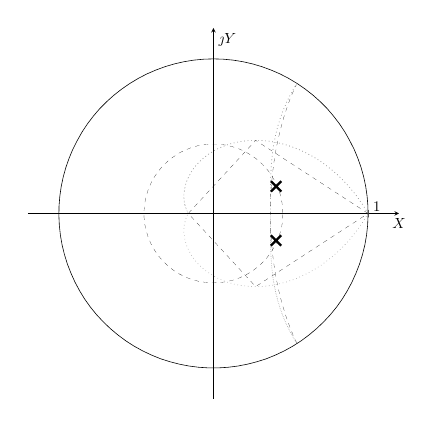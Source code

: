 % This file was created by matlab2tikz.
%
%The latest updates can be retrieved from
%  http://www.mathworks.com/matlabcentral/fileexchange/22022-matlab2tikz-matlab2tikz
%where you can also make suggestions and rate matlab2tikz.
%
\begin{tikzpicture}[scale=0.53]

\begin{axis}[%
  axis lines=center,
  width=3.5in,
  height=3.5in,
  scale only axis,
  unbounded coords=jump,
  xmin=-1.2,
  xmax=1.2,
  ymin=-1.2,
  ymax=1.2,
  xtick={1},
  ytick=\empty,
  xticklabel style={anchor=south west, draw=none},
  xlabel={$X$},
  ylabel={$\jmath Y$},
  x label style={anchor=north}
]
\addplot [color=black!40, dotted, forget plot]
  table[row sep=crcr]{%
1	0\\
0.995	0.009\\
0.99	0.017\\
0.985	0.026\\
0.98	0.034\\
0.974	0.042\\
0.969	0.05\\
0.964	0.059\\
0.958	0.067\\
0.953	0.074\\
0.948	0.082\\
0.942	0.09\\
0.937	0.098\\
0.931	0.105\\
0.926	0.113\\
0.92	0.12\\
0.914	0.128\\
0.909	0.135\\
0.903	0.142\\
0.897	0.149\\
0.891	0.156\\
0.885	0.163\\
0.88	0.17\\
0.874	0.176\\
0.868	0.183\\
0.862	0.19\\
0.856	0.196\\
0.85	0.202\\
0.844	0.209\\
0.838	0.215\\
0.832	0.221\\
0.826	0.227\\
0.82	0.233\\
0.814	0.239\\
0.807	0.245\\
0.801	0.251\\
0.795	0.256\\
0.789	0.262\\
0.783	0.267\\
0.776	0.273\\
0.77	0.278\\
0.764	0.283\\
0.758	0.288\\
0.751	0.293\\
0.745	0.298\\
0.739	0.303\\
0.732	0.308\\
0.726	0.313\\
0.72	0.318\\
0.713	0.322\\
0.707	0.327\\
0.701	0.331\\
0.694	0.336\\
0.688	0.34\\
0.681	0.344\\
0.675	0.348\\
0.669	0.352\\
0.662	0.356\\
0.656	0.36\\
0.649	0.364\\
0.643	0.368\\
0.637	0.372\\
0.63	0.375\\
0.624	0.379\\
0.617	0.382\\
0.611	0.386\\
0.605	0.389\\
0.598	0.392\\
0.592	0.395\\
0.585	0.398\\
0.579	0.402\\
0.573	0.404\\
0.566	0.407\\
0.56	0.41\\
0.554	0.413\\
0.547	0.416\\
0.541	0.418\\
0.535	0.421\\
0.528	0.423\\
0.522	0.426\\
0.516	0.428\\
0.509	0.43\\
0.503	0.433\\
0.497	0.435\\
0.491	0.437\\
0.484	0.439\\
0.478	0.441\\
0.472	0.443\\
0.466	0.445\\
0.46	0.446\\
0.454	0.448\\
0.447	0.45\\
0.441	0.451\\
0.435	0.453\\
0.429	0.454\\
0.423	0.456\\
0.417	0.457\\
0.411	0.458\\
0.405	0.46\\
0.399	0.461\\
0.393	0.462\\
0.387	0.463\\
0.381	0.464\\
0.375	0.465\\
0.369	0.466\\
0.363	0.467\\
0.358	0.468\\
0.352	0.468\\
0.346	0.469\\
0.34	0.47\\
0.334	0.47\\
0.329	0.471\\
0.323	0.471\\
0.317	0.472\\
0.312	0.472\\
0.306	0.472\\
0.3	0.473\\
0.295	0.473\\
0.289	0.473\\
0.284	0.473\\
0.278	0.473\\
0.273	0.473\\
0.267	0.473\\
0.262	0.473\\
0.256	0.473\\
0.251	0.473\\
0.246	0.473\\
0.24	0.472\\
0.235	0.472\\
0.23	0.472\\
0.225	0.471\\
0.22	0.471\\
0.214	0.47\\
0.209	0.47\\
0.204	0.469\\
0.199	0.469\\
0.194	0.468\\
0.189	0.467\\
0.184	0.467\\
0.179	0.466\\
0.174	0.465\\
0.169	0.464\\
0.164	0.463\\
0.16	0.462\\
0.155	0.461\\
0.15	0.46\\
0.145	0.459\\
0.141	0.458\\
0.136	0.457\\
0.131	0.456\\
0.127	0.455\\
0.122	0.454\\
0.118	0.453\\
0.113	0.451\\
0.109	0.45\\
0.104	0.449\\
0.1	0.447\\
0.096	0.446\\
0.091	0.445\\
0.087	0.443\\
0.083	0.442\\
0.078	0.44\\
0.074	0.439\\
0.07	0.437\\
0.066	0.435\\
0.062	0.434\\
0.058	0.432\\
0.054	0.431\\
0.05	0.429\\
0.046	0.427\\
0.042	0.425\\
0.038	0.424\\
0.034	0.422\\
0.031	0.42\\
0.027	0.418\\
0.023	0.416\\
0.019	0.414\\
0.016	0.412\\
0.012	0.41\\
0.008	0.409\\
0.005	0.407\\
0.001	0.405\\
-0.002	0.403\\
-0.006	0.4\\
-0.009	0.398\\
-0.012	0.396\\
-0.016	0.394\\
-0.019	0.392\\
-0.022	0.39\\
-0.026	0.388\\
-0.029	0.386\\
-0.032	0.383\\
-0.035	0.381\\
-0.038	0.379\\
-0.041	0.377\\
-0.044	0.375\\
-0.047	0.372\\
-0.05	0.37\\
-0.053	0.368\\
-0.056	0.365\\
-0.059	0.363\\
-0.062	0.361\\
-0.065	0.358\\
-0.067	0.356\\
-0.07	0.354\\
-0.073	0.351\\
-0.076	0.349\\
-0.078	0.347\\
-0.081	0.344\\
-0.083	0.342\\
-0.086	0.339\\
-0.088	0.337\\
-0.091	0.334\\
-0.093	0.332\\
-0.096	0.329\\
-0.098	0.327\\
-0.1	0.324\\
-0.103	0.322\\
-0.105	0.319\\
-0.107	0.317\\
-0.109	0.314\\
-0.111	0.312\\
-0.114	0.309\\
-0.116	0.307\\
-0.118	0.304\\
-0.12	0.302\\
-0.122	0.299\\
-0.124	0.297\\
-0.126	0.294\\
-0.128	0.292\\
-0.129	0.289\\
-0.131	0.286\\
-0.133	0.284\\
-0.135	0.281\\
-0.137	0.279\\
-0.138	0.276\\
-0.14	0.274\\
-0.142	0.271\\
-0.143	0.268\\
-0.145	0.266\\
-0.146	0.263\\
-0.148	0.261\\
-0.149	0.258\\
-0.151	0.255\\
-0.152	0.253\\
-0.154	0.25\\
-0.155	0.248\\
-0.157	0.245\\
-0.158	0.243\\
-0.159	0.24\\
-0.16	0.237\\
-0.162	0.235\\
-0.163	0.232\\
-0.164	0.23\\
-0.165	0.227\\
-0.166	0.225\\
-0.167	0.222\\
-0.168	0.219\\
-0.17	0.217\\
-0.171	0.214\\
-0.172	0.212\\
-0.173	0.209\\
-0.173	0.207\\
-0.174	0.204\\
-0.175	0.202\\
-0.176	0.199\\
-0.177	0.197\\
-0.178	0.194\\
-0.179	0.192\\
-0.179	0.189\\
-0.18	0.187\\
-0.181	0.184\\
-0.181	0.182\\
-0.182	0.179\\
-0.183	0.177\\
-0.183	0.174\\
-0.184	0.172\\
-0.184	0.169\\
-0.185	0.167\\
-0.185	0.164\\
-0.186	0.162\\
-0.186	0.16\\
-0.187	0.157\\
-0.187	0.155\\
-0.188	0.152\\
-0.188	0.15\\
-0.188	0.148\\
-0.189	0.145\\
-0.189	0.143\\
-0.189	0.141\\
-0.19	0.138\\
-0.19	0.136\\
-0.19	0.134\\
-0.19	0.131\\
-0.19	0.129\\
-0.191	0.127\\
-0.191	0.124\\
-0.191	0.122\\
-0.191	0.12\\
-0.191	0.118\\
-0.191	0.115\\
-0.191	0.113\\
-0.191	0.111\\
-0.191	0.109\\
-0.191	0.107\\
-0.191	0.104\\
-0.191	0.102\\
-0.191	0.1\\
-0.191	0.098\\
-0.191	0.096\\
-0.19	0.094\\
-0.19	0.092\\
-0.19	0.089\\
-0.19	0.087\\
-0.19	0.085\\
-0.19	0.083\\
-0.189	0.081\\
-0.189	0.079\\
-0.189	0.077\\
-0.189	0.075\\
-0.188	0.073\\
-0.188	0.071\\
-0.188	0.069\\
-0.187	0.067\\
-0.187	0.065\\
-0.186	0.063\\
-0.186	0.061\\
-0.186	0.059\\
-0.185	0.058\\
-0.185	0.056\\
-0.184	0.054\\
-0.184	0.052\\
-0.183	0.05\\
-0.183	0.048\\
-0.182	0.046\\
-0.182	0.045\\
-0.181	0.043\\
-0.181	0.041\\
-0.18	0.039\\
-0.18	0.038\\
-0.179	0.036\\
-0.179	0.034\\
-0.178	0.032\\
-0.177	0.031\\
-0.177	0.029\\
-0.176	0.027\\
-0.175	0.026\\
-0.175	0.024\\
-0.174	0.022\\
-0.173	0.021\\
-0.173	0.019\\
-0.172	0.018\\
-0.171	0.016\\
-0.171	0.014\\
-0.17	0.013\\
-0.169	0.011\\
-0.168	0.01\\
-0.168	0.008\\
-0.167	0.007\\
-0.166	0.005\\
-0.165	0.004\\
-0.164	0.003\\
-0.164	0.001\\
};

\addplot [color=black!40, dotted, forget plot, each nth point=10]
  table[row sep=crcr]{%
0.54	0.841\\
0.54	0.841\\
0.539	0.84\\
0.539	0.839\\
0.538	0.838\\
0.538	0.837\\
0.537	0.836\\
0.537	0.836\\
0.536	0.835\\
0.535	0.834\\
0.535	0.833\\
0.534	0.832\\
0.534	0.831\\
0.533	0.831\\
0.533	0.83\\
0.532	0.829\\
0.532	0.828\\
0.531	0.827\\
0.531	0.826\\
0.53	0.826\\
0.53	0.825\\
0.529	0.824\\
0.529	0.823\\
0.528	0.822\\
0.528	0.821\\
0.527	0.821\\
0.527	0.82\\
0.526	0.819\\
0.526	0.818\\
0.525	0.817\\
0.525	0.816\\
0.524	0.816\\
0.524	0.815\\
0.523	0.814\\
0.523	0.813\\
0.522	0.812\\
0.522	0.811\\
0.521	0.811\\
0.521	0.81\\
0.52	0.809\\
0.52	0.808\\
0.519	0.807\\
0.519	0.806\\
0.518	0.806\\
0.518	0.805\\
0.517	0.804\\
0.517	0.803\\
0.516	0.802\\
0.516	0.801\\
0.515	0.801\\
0.515	0.8\\
0.514	0.799\\
0.514	0.798\\
0.514	0.797\\
0.513	0.796\\
0.513	0.796\\
0.512	0.795\\
0.512	0.794\\
0.511	0.793\\
0.511	0.792\\
0.51	0.792\\
0.51	0.791\\
0.509	0.79\\
0.509	0.789\\
0.508	0.788\\
0.508	0.787\\
0.508	0.787\\
0.507	0.786\\
0.507	0.785\\
0.506	0.784\\
0.506	0.783\\
0.505	0.783\\
0.505	0.782\\
0.504	0.781\\
0.504	0.78\\
0.503	0.779\\
0.503	0.778\\
0.503	0.778\\
0.502	0.777\\
0.502	0.776\\
0.501	0.775\\
0.501	0.774\\
0.5	0.774\\
0.5	0.773\\
0.5	0.772\\
0.499	0.771\\
0.499	0.77\\
0.498	0.769\\
0.498	0.769\\
0.497	0.768\\
0.497	0.767\\
0.496	0.766\\
0.496	0.765\\
0.496	0.765\\
0.495	0.764\\
0.495	0.763\\
0.494	0.762\\
0.494	0.761\\
0.494	0.761\\
0.493	0.76\\
0.493	0.759\\
0.492	0.758\\
0.492	0.757\\
0.491	0.757\\
0.491	0.756\\
0.491	0.755\\
0.49	0.754\\
0.49	0.753\\
0.489	0.752\\
0.489	0.752\\
0.489	0.751\\
0.488	0.75\\
0.488	0.749\\
0.487	0.748\\
0.487	0.748\\
0.487	0.747\\
0.486	0.746\\
0.486	0.745\\
0.485	0.744\\
0.485	0.744\\
0.485	0.743\\
0.484	0.742\\
0.484	0.741\\
0.483	0.74\\
0.483	0.74\\
0.483	0.739\\
0.482	0.738\\
0.482	0.737\\
0.481	0.736\\
0.481	0.736\\
0.481	0.735\\
0.48	0.734\\
0.48	0.733\\
0.48	0.732\\
0.479	0.732\\
0.479	0.731\\
0.478	0.73\\
0.478	0.729\\
0.478	0.728\\
0.477	0.728\\
0.477	0.727\\
0.477	0.726\\
0.476	0.725\\
0.476	0.724\\
0.475	0.724\\
0.475	0.723\\
0.475	0.722\\
0.474	0.721\\
0.474	0.721\\
0.474	0.72\\
0.473	0.719\\
0.473	0.718\\
0.472	0.717\\
0.472	0.717\\
0.472	0.716\\
0.471	0.715\\
0.471	0.714\\
0.471	0.713\\
0.47	0.713\\
0.47	0.712\\
0.47	0.711\\
0.469	0.71\\
0.469	0.709\\
0.469	0.709\\
0.468	0.708\\
0.468	0.707\\
0.468	0.706\\
0.467	0.706\\
0.467	0.705\\
0.466	0.704\\
0.466	0.703\\
0.466	0.702\\
0.465	0.702\\
0.465	0.701\\
0.465	0.7\\
0.464	0.699\\
0.464	0.699\\
0.464	0.698\\
0.463	0.697\\
0.463	0.696\\
0.463	0.695\\
0.462	0.695\\
0.462	0.694\\
0.462	0.693\\
0.461	0.692\\
0.461	0.691\\
0.461	0.691\\
0.46	0.69\\
0.46	0.689\\
0.46	0.688\\
0.459	0.688\\
0.459	0.687\\
0.459	0.686\\
0.458	0.685\\
0.458	0.685\\
0.458	0.684\\
0.457	0.683\\
0.457	0.682\\
0.457	0.681\\
0.457	0.681\\
0.456	0.68\\
0.456	0.679\\
0.456	0.678\\
0.455	0.678\\
0.455	0.677\\
0.455	0.676\\
0.454	0.675\\
0.454	0.674\\
0.454	0.674\\
0.453	0.673\\
0.453	0.672\\
0.453	0.671\\
0.452	0.671\\
0.452	0.67\\
0.452	0.669\\
0.452	0.668\\
0.451	0.668\\
0.451	0.667\\
0.451	0.666\\
0.45	0.665\\
0.45	0.664\\
0.45	0.664\\
0.449	0.663\\
0.449	0.662\\
0.449	0.661\\
0.449	0.661\\
0.448	0.66\\
0.448	0.659\\
0.448	0.658\\
0.447	0.658\\
0.447	0.657\\
0.447	0.656\\
0.446	0.655\\
0.446	0.655\\
0.446	0.654\\
0.446	0.653\\
0.445	0.652\\
0.445	0.652\\
0.445	0.651\\
0.444	0.65\\
0.444	0.649\\
0.444	0.648\\
0.444	0.648\\
0.443	0.647\\
0.443	0.646\\
0.443	0.645\\
0.442	0.645\\
0.442	0.644\\
0.442	0.643\\
0.442	0.642\\
0.441	0.642\\
0.441	0.641\\
0.441	0.64\\
0.441	0.639\\
0.44	0.639\\
0.44	0.638\\
0.44	0.637\\
0.439	0.636\\
0.439	0.636\\
0.439	0.635\\
0.439	0.634\\
0.438	0.633\\
0.438	0.633\\
0.438	0.632\\
0.438	0.631\\
0.437	0.63\\
0.437	0.63\\
0.437	0.629\\
0.437	0.628\\
0.436	0.627\\
0.436	0.627\\
0.436	0.626\\
0.436	0.625\\
0.435	0.624\\
0.435	0.624\\
0.435	0.623\\
0.434	0.622\\
0.434	0.621\\
0.434	0.621\\
0.434	0.62\\
0.433	0.619\\
0.433	0.618\\
0.433	0.618\\
0.433	0.617\\
0.432	0.616\\
0.432	0.615\\
0.432	0.615\\
0.432	0.614\\
0.431	0.613\\
0.431	0.612\\
0.431	0.612\\
0.431	0.611\\
0.43	0.61\\
0.43	0.609\\
0.43	0.609\\
0.43	0.608\\
0.43	0.607\\
0.429	0.607\\
0.429	0.606\\
0.429	0.605\\
0.429	0.604\\
0.428	0.604\\
0.428	0.603\\
0.428	0.602\\
0.428	0.601\\
0.427	0.601\\
0.427	0.6\\
0.427	0.599\\
0.427	0.598\\
0.426	0.598\\
0.426	0.597\\
0.426	0.596\\
0.426	0.595\\
0.426	0.595\\
0.425	0.594\\
0.425	0.593\\
0.425	0.593\\
0.425	0.592\\
0.424	0.591\\
0.424	0.59\\
0.424	0.59\\
0.424	0.589\\
0.423	0.588\\
0.423	0.587\\
0.423	0.587\\
0.423	0.586\\
0.423	0.585\\
0.422	0.584\\
0.422	0.584\\
0.422	0.583\\
0.422	0.582\\
0.421	0.582\\
0.421	0.581\\
0.421	0.58\\
0.421	0.579\\
0.421	0.579\\
0.42	0.578\\
0.42	0.577\\
0.42	0.576\\
0.42	0.576\\
0.42	0.575\\
0.419	0.574\\
0.419	0.574\\
0.419	0.573\\
0.419	0.572\\
0.418	0.571\\
0.418	0.571\\
0.418	0.57\\
0.418	0.569\\
0.418	0.568\\
0.417	0.568\\
0.417	0.567\\
0.417	0.566\\
0.417	0.566\\
0.417	0.565\\
0.416	0.564\\
0.416	0.563\\
0.416	0.563\\
0.416	0.562\\
0.416	0.561\\
0.415	0.561\\
0.415	0.56\\
0.415	0.559\\
0.415	0.558\\
0.415	0.558\\
0.414	0.557\\
0.414	0.556\\
0.414	0.555\\
0.414	0.555\\
0.414	0.554\\
0.413	0.553\\
0.413	0.553\\
0.413	0.552\\
0.413	0.551\\
0.413	0.55\\
0.413	0.55\\
0.412	0.549\\
0.412	0.548\\
0.412	0.548\\
0.412	0.547\\
0.412	0.546\\
0.411	0.545\\
0.411	0.545\\
0.411	0.544\\
0.411	0.543\\
0.411	0.543\\
0.41	0.542\\
0.41	0.541\\
0.41	0.54\\
0.41	0.54\\
0.41	0.539\\
0.41	0.538\\
0.409	0.538\\
0.409	0.537\\
0.409	0.536\\
0.409	0.535\\
0.409	0.535\\
0.408	0.534\\
0.408	0.533\\
0.408	0.533\\
0.408	0.532\\
0.408	0.531\\
0.408	0.53\\
0.407	0.53\\
0.407	0.529\\
0.407	0.528\\
0.407	0.528\\
0.407	0.527\\
0.407	0.526\\
0.406	0.526\\
0.406	0.525\\
0.406	0.524\\
0.406	0.523\\
0.406	0.523\\
0.406	0.522\\
0.405	0.521\\
0.405	0.521\\
0.405	0.52\\
0.405	0.519\\
0.405	0.518\\
0.405	0.518\\
0.404	0.517\\
0.404	0.516\\
0.404	0.516\\
0.404	0.515\\
0.404	0.514\\
0.404	0.514\\
0.403	0.513\\
0.403	0.512\\
0.403	0.511\\
0.403	0.511\\
0.403	0.51\\
0.403	0.509\\
0.402	0.509\\
0.402	0.508\\
0.402	0.507\\
0.402	0.506\\
0.402	0.506\\
0.402	0.505\\
0.402	0.504\\
0.401	0.504\\
0.401	0.503\\
0.401	0.502\\
0.401	0.502\\
0.401	0.501\\
0.401	0.5\\
0.4	0.499\\
0.4	0.499\\
0.4	0.498\\
0.4	0.497\\
0.4	0.497\\
0.4	0.496\\
0.4	0.495\\
0.399	0.495\\
0.399	0.494\\
0.399	0.493\\
0.399	0.493\\
0.399	0.492\\
0.399	0.491\\
0.399	0.49\\
0.398	0.49\\
0.398	0.489\\
0.398	0.488\\
0.398	0.488\\
0.398	0.487\\
0.398	0.486\\
0.397	0.486\\
0.397	0.485\\
0.397	0.484\\
0.397	0.483\\
0.397	0.483\\
0.397	0.482\\
0.397	0.481\\
0.397	0.481\\
0.396	0.48\\
0.396	0.479\\
0.396	0.479\\
0.396	0.478\\
0.396	0.477\\
0.396	0.477\\
0.396	0.476\\
0.395	0.475\\
0.395	0.474\\
0.395	0.474\\
0.395	0.473\\
0.395	0.472\\
0.395	0.472\\
0.395	0.471\\
0.394	0.47\\
0.394	0.47\\
0.394	0.469\\
0.394	0.468\\
0.394	0.468\\
0.394	0.467\\
0.394	0.466\\
0.394	0.465\\
0.393	0.465\\
0.393	0.464\\
0.393	0.463\\
0.393	0.463\\
0.393	0.462\\
0.393	0.461\\
0.393	0.461\\
0.393	0.46\\
0.392	0.459\\
0.392	0.459\\
0.392	0.458\\
0.392	0.457\\
0.392	0.457\\
0.392	0.456\\
0.392	0.455\\
0.392	0.454\\
0.391	0.454\\
0.391	0.453\\
0.391	0.452\\
0.391	0.452\\
0.391	0.451\\
0.391	0.45\\
0.391	0.45\\
0.391	0.449\\
0.391	0.448\\
0.39	0.448\\
0.39	0.447\\
0.39	0.446\\
0.39	0.446\\
0.39	0.445\\
0.39	0.444\\
0.39	0.443\\
0.39	0.443\\
0.389	0.442\\
0.389	0.441\\
0.389	0.441\\
0.389	0.44\\
0.389	0.439\\
0.389	0.439\\
0.389	0.438\\
0.389	0.437\\
0.389	0.437\\
0.388	0.436\\
0.388	0.435\\
0.388	0.435\\
0.388	0.434\\
0.388	0.433\\
0.388	0.433\\
0.388	0.432\\
0.388	0.431\\
0.388	0.43\\
0.387	0.43\\
0.387	0.429\\
0.387	0.428\\
0.387	0.428\\
0.387	0.427\\
0.387	0.426\\
0.387	0.426\\
0.387	0.425\\
0.387	0.424\\
0.387	0.424\\
0.386	0.423\\
0.386	0.422\\
0.386	0.422\\
0.386	0.421\\
0.386	0.42\\
0.386	0.42\\
0.386	0.419\\
0.386	0.418\\
0.386	0.418\\
0.386	0.417\\
0.385	0.416\\
0.385	0.415\\
0.385	0.415\\
0.385	0.414\\
0.385	0.413\\
0.385	0.413\\
0.385	0.412\\
0.385	0.411\\
0.385	0.411\\
0.385	0.41\\
0.384	0.409\\
0.384	0.409\\
0.384	0.408\\
0.384	0.407\\
0.384	0.407\\
0.384	0.406\\
0.384	0.405\\
0.384	0.405\\
0.384	0.404\\
0.384	0.403\\
0.384	0.403\\
0.383	0.402\\
0.383	0.401\\
0.383	0.4\\
0.383	0.4\\
0.383	0.399\\
0.383	0.398\\
0.383	0.398\\
0.383	0.397\\
0.383	0.396\\
0.383	0.396\\
0.383	0.395\\
0.382	0.394\\
0.382	0.394\\
0.382	0.393\\
0.382	0.392\\
0.382	0.392\\
0.382	0.391\\
0.382	0.39\\
0.382	0.39\\
0.382	0.389\\
0.382	0.388\\
0.382	0.388\\
0.382	0.387\\
0.381	0.386\\
0.381	0.386\\
0.381	0.385\\
0.381	0.384\\
0.381	0.383\\
0.381	0.383\\
0.381	0.382\\
0.381	0.381\\
0.381	0.381\\
0.381	0.38\\
0.381	0.379\\
0.381	0.379\\
0.38	0.378\\
0.38	0.377\\
0.38	0.377\\
0.38	0.376\\
0.38	0.375\\
0.38	0.375\\
0.38	0.374\\
0.38	0.373\\
0.38	0.373\\
0.38	0.372\\
0.38	0.371\\
0.38	0.371\\
0.38	0.37\\
0.379	0.369\\
0.379	0.368\\
0.379	0.368\\
0.379	0.367\\
0.379	0.366\\
0.379	0.366\\
0.379	0.365\\
0.379	0.364\\
0.379	0.364\\
0.379	0.363\\
0.379	0.362\\
0.379	0.362\\
0.379	0.361\\
0.378	0.36\\
0.378	0.36\\
0.378	0.359\\
0.378	0.358\\
0.378	0.358\\
0.378	0.357\\
0.378	0.356\\
0.378	0.356\\
0.378	0.355\\
0.378	0.354\\
0.378	0.353\\
0.378	0.353\\
0.378	0.352\\
0.378	0.351\\
0.378	0.351\\
0.377	0.35\\
0.377	0.349\\
0.377	0.349\\
0.377	0.348\\
0.377	0.347\\
0.377	0.347\\
0.377	0.346\\
0.377	0.345\\
0.377	0.345\\
0.377	0.344\\
0.377	0.343\\
0.377	0.342\\
0.377	0.342\\
0.377	0.341\\
0.377	0.34\\
0.376	0.34\\
0.376	0.339\\
0.376	0.338\\
0.376	0.338\\
0.376	0.337\\
0.376	0.336\\
0.376	0.336\\
0.376	0.335\\
0.376	0.334\\
0.376	0.334\\
0.376	0.333\\
0.376	0.332\\
0.376	0.331\\
0.376	0.331\\
0.376	0.33\\
0.376	0.329\\
0.376	0.329\\
0.375	0.328\\
0.375	0.327\\
0.375	0.327\\
0.375	0.326\\
0.375	0.325\\
0.375	0.325\\
0.375	0.324\\
0.375	0.323\\
0.375	0.322\\
0.375	0.322\\
0.375	0.321\\
0.375	0.32\\
0.375	0.32\\
0.375	0.319\\
0.375	0.318\\
0.375	0.318\\
0.375	0.317\\
0.375	0.316\\
0.374	0.316\\
0.374	0.315\\
0.374	0.314\\
0.374	0.313\\
0.374	0.313\\
0.374	0.312\\
0.374	0.311\\
0.374	0.311\\
0.374	0.31\\
0.374	0.309\\
0.374	0.309\\
0.374	0.308\\
0.374	0.307\\
0.374	0.306\\
0.374	0.306\\
0.374	0.305\\
0.374	0.304\\
0.374	0.304\\
0.374	0.303\\
0.374	0.302\\
0.373	0.301\\
0.373	0.301\\
0.373	0.3\\
0.373	0.299\\
0.373	0.299\\
0.373	0.298\\
0.373	0.297\\
0.373	0.297\\
0.373	0.296\\
0.373	0.295\\
0.373	0.294\\
0.373	0.294\\
0.373	0.293\\
0.373	0.292\\
0.373	0.292\\
0.373	0.291\\
0.373	0.29\\
0.373	0.289\\
0.373	0.289\\
0.373	0.288\\
0.373	0.287\\
0.373	0.287\\
0.372	0.286\\
0.372	0.285\\
0.372	0.284\\
0.372	0.284\\
0.372	0.283\\
0.372	0.282\\
0.372	0.282\\
0.372	0.281\\
0.372	0.28\\
0.372	0.279\\
0.372	0.279\\
0.372	0.278\\
0.372	0.277\\
0.372	0.277\\
0.372	0.276\\
0.372	0.275\\
0.372	0.274\\
0.372	0.274\\
0.372	0.273\\
0.372	0.272\\
0.372	0.271\\
0.372	0.271\\
0.372	0.27\\
0.372	0.269\\
0.372	0.269\\
0.372	0.268\\
0.371	0.267\\
0.371	0.266\\
0.371	0.266\\
0.371	0.265\\
0.371	0.264\\
0.371	0.263\\
0.371	0.263\\
0.371	0.262\\
0.371	0.261\\
0.371	0.26\\
0.371	0.26\\
0.371	0.259\\
0.371	0.258\\
0.371	0.257\\
0.371	0.257\\
0.371	0.256\\
0.371	0.255\\
0.371	0.254\\
0.371	0.254\\
0.371	0.253\\
0.371	0.252\\
0.371	0.251\\
0.371	0.251\\
0.371	0.25\\
0.371	0.249\\
0.371	0.248\\
0.371	0.248\\
0.371	0.247\\
0.371	0.246\\
0.371	0.245\\
0.37	0.245\\
0.37	0.244\\
0.37	0.243\\
0.37	0.242\\
0.37	0.242\\
0.37	0.241\\
0.37	0.24\\
0.37	0.239\\
0.37	0.239\\
0.37	0.238\\
0.37	0.237\\
0.37	0.236\\
0.37	0.235\\
0.37	0.235\\
0.37	0.234\\
0.37	0.233\\
0.37	0.232\\
0.37	0.232\\
0.37	0.231\\
0.37	0.23\\
0.37	0.229\\
0.37	0.228\\
0.37	0.228\\
0.37	0.227\\
0.37	0.226\\
0.37	0.225\\
0.37	0.225\\
0.37	0.224\\
0.37	0.223\\
0.37	0.222\\
0.37	0.221\\
0.37	0.221\\
0.37	0.22\\
0.37	0.219\\
0.37	0.218\\
0.37	0.217\\
0.37	0.217\\
0.369	0.216\\
0.369	0.215\\
0.369	0.214\\
0.369	0.213\\
0.369	0.212\\
0.369	0.212\\
0.369	0.211\\
0.369	0.21\\
0.369	0.209\\
0.369	0.208\\
0.369	0.208\\
0.369	0.207\\
0.369	0.206\\
0.369	0.205\\
0.369	0.204\\
0.369	0.203\\
0.369	0.203\\
0.369	0.202\\
0.369	0.201\\
0.369	0.2\\
0.369	0.199\\
0.369	0.198\\
0.369	0.197\\
0.369	0.197\\
0.369	0.196\\
0.369	0.195\\
0.369	0.194\\
0.369	0.193\\
0.369	0.192\\
0.369	0.191\\
0.369	0.191\\
0.369	0.19\\
0.369	0.189\\
0.369	0.188\\
0.369	0.187\\
0.369	0.186\\
0.369	0.185\\
0.369	0.184\\
0.369	0.184\\
0.369	0.183\\
0.369	0.182\\
0.369	0.181\\
0.369	0.18\\
0.369	0.179\\
0.369	0.178\\
0.369	0.177\\
0.369	0.176\\
0.369	0.175\\
0.369	0.174\\
0.369	0.174\\
0.369	0.173\\
0.369	0.172\\
0.369	0.171\\
0.369	0.17\\
0.369	0.169\\
0.368	0.168\\
0.368	0.167\\
0.368	0.166\\
0.368	0.165\\
0.368	0.164\\
0.368	0.163\\
0.368	0.162\\
0.368	0.161\\
0.368	0.16\\
0.368	0.159\\
0.368	0.158\\
0.368	0.157\\
0.368	0.156\\
0.368	0.155\\
0.368	0.154\\
0.368	0.153\\
0.368	0.152\\
0.368	0.151\\
0.368	0.15\\
0.368	0.149\\
0.368	0.148\\
0.368	0.147\\
0.368	0.146\\
0.368	0.145\\
0.368	0.144\\
0.368	0.143\\
0.368	0.142\\
0.368	0.141\\
0.368	0.14\\
0.368	0.139\\
0.368	0.137\\
0.368	0.136\\
0.368	0.135\\
0.368	0.134\\
0.368	0.133\\
0.368	0.132\\
0.368	0.131\\
0.368	0.13\\
0.368	0.128\\
0.368	0.127\\
0.368	0.126\\
0.368	0.125\\
0.368	0.124\\
0.368	0.122\\
0.368	0.121\\
0.368	0.12\\
0.368	0.119\\
0.368	0.118\\
0.368	0.116\\
0.368	0.115\\
0.368	0.114\\
0.368	0.112\\
0.368	0.111\\
0.368	0.11\\
0.368	0.109\\
0.368	0.107\\
0.368	0.106\\
0.368	0.104\\
0.368	0.103\\
0.368	0.102\\
0.368	0.1\\
0.368	0.099\\
0.368	0.097\\
0.368	0.096\\
0.368	0.094\\
0.368	0.093\\
0.368	0.091\\
0.368	0.09\\
0.368	0.088\\
0.368	0.086\\
0.368	0.085\\
0.368	0.083\\
0.368	0.081\\
0.368	0.08\\
0.368	0.078\\
0.368	0.076\\
0.368	0.074\\
0.368	0.072\\
0.368	0.07\\
0.368	0.068\\
0.368	0.066\\
0.368	0.064\\
0.368	0.062\\
0.368	0.06\\
0.368	0.057\\
0.368	0.055\\
0.368	0.052\\
0.368	0.05\\
0.368	0.047\\
0.368	0.044\\
0.368	0.04\\
0.368	0.037\\
0.368	0.033\\
0.368	0.029\\
0.368	0.023\\
0.368	0.016\\
0.368	0\\
};
\addplot [color=black!40, dotted, forget plot, each nth point=10]
  table[row sep=crcr]{%
0.54	-0.841\\
0.54	-0.841\\
0.539	-0.84\\
0.539	-0.839\\
0.538	-0.838\\
0.538	-0.837\\
0.537	-0.836\\
0.537	-0.836\\
0.536	-0.835\\
0.535	-0.834\\
0.535	-0.833\\
0.534	-0.832\\
0.534	-0.831\\
0.533	-0.831\\
0.533	-0.83\\
0.532	-0.829\\
0.532	-0.828\\
0.531	-0.827\\
0.531	-0.826\\
0.53	-0.826\\
0.53	-0.825\\
0.529	-0.824\\
0.529	-0.823\\
0.528	-0.822\\
0.528	-0.821\\
0.527	-0.821\\
0.527	-0.82\\
0.526	-0.819\\
0.526	-0.818\\
0.525	-0.817\\
0.525	-0.816\\
0.524	-0.816\\
0.524	-0.815\\
0.523	-0.814\\
0.523	-0.813\\
0.522	-0.812\\
0.522	-0.811\\
0.521	-0.811\\
0.521	-0.81\\
0.52	-0.809\\
0.52	-0.808\\
0.519	-0.807\\
0.519	-0.806\\
0.518	-0.806\\
0.518	-0.805\\
0.517	-0.804\\
0.517	-0.803\\
0.516	-0.802\\
0.516	-0.801\\
0.515	-0.801\\
0.515	-0.8\\
0.514	-0.799\\
0.514	-0.798\\
0.514	-0.797\\
0.513	-0.796\\
0.513	-0.796\\
0.512	-0.795\\
0.512	-0.794\\
0.511	-0.793\\
0.511	-0.792\\
0.51	-0.792\\
0.51	-0.791\\
0.509	-0.79\\
0.509	-0.789\\
0.508	-0.788\\
0.508	-0.787\\
0.508	-0.787\\
0.507	-0.786\\
0.507	-0.785\\
0.506	-0.784\\
0.506	-0.783\\
0.505	-0.783\\
0.505	-0.782\\
0.504	-0.781\\
0.504	-0.78\\
0.503	-0.779\\
0.503	-0.778\\
0.503	-0.778\\
0.502	-0.777\\
0.502	-0.776\\
0.501	-0.775\\
0.501	-0.774\\
0.5	-0.774\\
0.5	-0.773\\
0.5	-0.772\\
0.499	-0.771\\
0.499	-0.77\\
0.498	-0.769\\
0.498	-0.769\\
0.497	-0.768\\
0.497	-0.767\\
0.496	-0.766\\
0.496	-0.765\\
0.496	-0.765\\
0.495	-0.764\\
0.495	-0.763\\
0.494	-0.762\\
0.494	-0.761\\
0.494	-0.761\\
0.493	-0.76\\
0.493	-0.759\\
0.492	-0.758\\
0.492	-0.757\\
0.491	-0.757\\
0.491	-0.756\\
0.491	-0.755\\
0.49	-0.754\\
0.49	-0.753\\
0.489	-0.752\\
0.489	-0.752\\
0.489	-0.751\\
0.488	-0.75\\
0.488	-0.749\\
0.487	-0.748\\
0.487	-0.748\\
0.487	-0.747\\
0.486	-0.746\\
0.486	-0.745\\
0.485	-0.744\\
0.485	-0.744\\
0.485	-0.743\\
0.484	-0.742\\
0.484	-0.741\\
0.483	-0.74\\
0.483	-0.74\\
0.483	-0.739\\
0.482	-0.738\\
0.482	-0.737\\
0.481	-0.736\\
0.481	-0.736\\
0.481	-0.735\\
0.48	-0.734\\
0.48	-0.733\\
0.48	-0.732\\
0.479	-0.732\\
0.479	-0.731\\
0.478	-0.73\\
0.478	-0.729\\
0.478	-0.728\\
0.477	-0.728\\
0.477	-0.727\\
0.477	-0.726\\
0.476	-0.725\\
0.476	-0.724\\
0.475	-0.724\\
0.475	-0.723\\
0.475	-0.722\\
0.474	-0.721\\
0.474	-0.721\\
0.474	-0.72\\
0.473	-0.719\\
0.473	-0.718\\
0.472	-0.717\\
0.472	-0.717\\
0.472	-0.716\\
0.471	-0.715\\
0.471	-0.714\\
0.471	-0.713\\
0.47	-0.713\\
0.47	-0.712\\
0.47	-0.711\\
0.469	-0.71\\
0.469	-0.709\\
0.469	-0.709\\
0.468	-0.708\\
0.468	-0.707\\
0.468	-0.706\\
0.467	-0.706\\
0.467	-0.705\\
0.466	-0.704\\
0.466	-0.703\\
0.466	-0.702\\
0.465	-0.702\\
0.465	-0.701\\
0.465	-0.7\\
0.464	-0.699\\
0.464	-0.699\\
0.464	-0.698\\
0.463	-0.697\\
0.463	-0.696\\
0.463	-0.695\\
0.462	-0.695\\
0.462	-0.694\\
0.462	-0.693\\
0.461	-0.692\\
0.461	-0.691\\
0.461	-0.691\\
0.46	-0.69\\
0.46	-0.689\\
0.46	-0.688\\
0.459	-0.688\\
0.459	-0.687\\
0.459	-0.686\\
0.458	-0.685\\
0.458	-0.685\\
0.458	-0.684\\
0.457	-0.683\\
0.457	-0.682\\
0.457	-0.681\\
0.457	-0.681\\
0.456	-0.68\\
0.456	-0.679\\
0.456	-0.678\\
0.455	-0.678\\
0.455	-0.677\\
0.455	-0.676\\
0.454	-0.675\\
0.454	-0.674\\
0.454	-0.674\\
0.453	-0.673\\
0.453	-0.672\\
0.453	-0.671\\
0.452	-0.671\\
0.452	-0.67\\
0.452	-0.669\\
0.452	-0.668\\
0.451	-0.668\\
0.451	-0.667\\
0.451	-0.666\\
0.45	-0.665\\
0.45	-0.664\\
0.45	-0.664\\
0.449	-0.663\\
0.449	-0.662\\
0.449	-0.661\\
0.449	-0.661\\
0.448	-0.66\\
0.448	-0.659\\
0.448	-0.658\\
0.447	-0.658\\
0.447	-0.657\\
0.447	-0.656\\
0.446	-0.655\\
0.446	-0.655\\
0.446	-0.654\\
0.446	-0.653\\
0.445	-0.652\\
0.445	-0.652\\
0.445	-0.651\\
0.444	-0.65\\
0.444	-0.649\\
0.444	-0.648\\
0.444	-0.648\\
0.443	-0.647\\
0.443	-0.646\\
0.443	-0.645\\
0.442	-0.645\\
0.442	-0.644\\
0.442	-0.643\\
0.442	-0.642\\
0.441	-0.642\\
0.441	-0.641\\
0.441	-0.64\\
0.441	-0.639\\
0.44	-0.639\\
0.44	-0.638\\
0.44	-0.637\\
0.439	-0.636\\
0.439	-0.636\\
0.439	-0.635\\
0.439	-0.634\\
0.438	-0.633\\
0.438	-0.633\\
0.438	-0.632\\
0.438	-0.631\\
0.437	-0.63\\
0.437	-0.63\\
0.437	-0.629\\
0.437	-0.628\\
0.436	-0.627\\
0.436	-0.627\\
0.436	-0.626\\
0.436	-0.625\\
0.435	-0.624\\
0.435	-0.624\\
0.435	-0.623\\
0.434	-0.622\\
0.434	-0.621\\
0.434	-0.621\\
0.434	-0.62\\
0.433	-0.619\\
0.433	-0.618\\
0.433	-0.618\\
0.433	-0.617\\
0.432	-0.616\\
0.432	-0.615\\
0.432	-0.615\\
0.432	-0.614\\
0.431	-0.613\\
0.431	-0.612\\
0.431	-0.612\\
0.431	-0.611\\
0.43	-0.61\\
0.43	-0.609\\
0.43	-0.609\\
0.43	-0.608\\
0.43	-0.607\\
0.429	-0.607\\
0.429	-0.606\\
0.429	-0.605\\
0.429	-0.604\\
0.428	-0.604\\
0.428	-0.603\\
0.428	-0.602\\
0.428	-0.601\\
0.427	-0.601\\
0.427	-0.6\\
0.427	-0.599\\
0.427	-0.598\\
0.426	-0.598\\
0.426	-0.597\\
0.426	-0.596\\
0.426	-0.595\\
0.426	-0.595\\
0.425	-0.594\\
0.425	-0.593\\
0.425	-0.593\\
0.425	-0.592\\
0.424	-0.591\\
0.424	-0.59\\
0.424	-0.59\\
0.424	-0.589\\
0.423	-0.588\\
0.423	-0.587\\
0.423	-0.587\\
0.423	-0.586\\
0.423	-0.585\\
0.422	-0.584\\
0.422	-0.584\\
0.422	-0.583\\
0.422	-0.582\\
0.421	-0.582\\
0.421	-0.581\\
0.421	-0.58\\
0.421	-0.579\\
0.421	-0.579\\
0.42	-0.578\\
0.42	-0.577\\
0.42	-0.576\\
0.42	-0.576\\
0.42	-0.575\\
0.419	-0.574\\
0.419	-0.574\\
0.419	-0.573\\
0.419	-0.572\\
0.418	-0.571\\
0.418	-0.571\\
0.418	-0.57\\
0.418	-0.569\\
0.418	-0.568\\
0.417	-0.568\\
0.417	-0.567\\
0.417	-0.566\\
0.417	-0.566\\
0.417	-0.565\\
0.416	-0.564\\
0.416	-0.563\\
0.416	-0.563\\
0.416	-0.562\\
0.416	-0.561\\
0.415	-0.561\\
0.415	-0.56\\
0.415	-0.559\\
0.415	-0.558\\
0.415	-0.558\\
0.414	-0.557\\
0.414	-0.556\\
0.414	-0.555\\
0.414	-0.555\\
0.414	-0.554\\
0.413	-0.553\\
0.413	-0.553\\
0.413	-0.552\\
0.413	-0.551\\
0.413	-0.55\\
0.413	-0.55\\
0.412	-0.549\\
0.412	-0.548\\
0.412	-0.548\\
0.412	-0.547\\
0.412	-0.546\\
0.411	-0.545\\
0.411	-0.545\\
0.411	-0.544\\
0.411	-0.543\\
0.411	-0.543\\
0.41	-0.542\\
0.41	-0.541\\
0.41	-0.54\\
0.41	-0.54\\
0.41	-0.539\\
0.41	-0.538\\
0.409	-0.538\\
0.409	-0.537\\
0.409	-0.536\\
0.409	-0.535\\
0.409	-0.535\\
0.408	-0.534\\
0.408	-0.533\\
0.408	-0.533\\
0.408	-0.532\\
0.408	-0.531\\
0.408	-0.53\\
0.407	-0.53\\
0.407	-0.529\\
0.407	-0.528\\
0.407	-0.528\\
0.407	-0.527\\
0.407	-0.526\\
0.406	-0.526\\
0.406	-0.525\\
0.406	-0.524\\
0.406	-0.523\\
0.406	-0.523\\
0.406	-0.522\\
0.405	-0.521\\
0.405	-0.521\\
0.405	-0.52\\
0.405	-0.519\\
0.405	-0.518\\
0.405	-0.518\\
0.404	-0.517\\
0.404	-0.516\\
0.404	-0.516\\
0.404	-0.515\\
0.404	-0.514\\
0.404	-0.514\\
0.403	-0.513\\
0.403	-0.512\\
0.403	-0.511\\
0.403	-0.511\\
0.403	-0.51\\
0.403	-0.509\\
0.402	-0.509\\
0.402	-0.508\\
0.402	-0.507\\
0.402	-0.506\\
0.402	-0.506\\
0.402	-0.505\\
0.402	-0.504\\
0.401	-0.504\\
0.401	-0.503\\
0.401	-0.502\\
0.401	-0.502\\
0.401	-0.501\\
0.401	-0.5\\
0.4	-0.499\\
0.4	-0.499\\
0.4	-0.498\\
0.4	-0.497\\
0.4	-0.497\\
0.4	-0.496\\
0.4	-0.495\\
0.399	-0.495\\
0.399	-0.494\\
0.399	-0.493\\
0.399	-0.493\\
0.399	-0.492\\
0.399	-0.491\\
0.399	-0.49\\
0.398	-0.49\\
0.398	-0.489\\
0.398	-0.488\\
0.398	-0.488\\
0.398	-0.487\\
0.398	-0.486\\
0.397	-0.486\\
0.397	-0.485\\
0.397	-0.484\\
0.397	-0.483\\
0.397	-0.483\\
0.397	-0.482\\
0.397	-0.481\\
0.397	-0.481\\
0.396	-0.48\\
0.396	-0.479\\
0.396	-0.479\\
0.396	-0.478\\
0.396	-0.477\\
0.396	-0.477\\
0.396	-0.476\\
0.395	-0.475\\
0.395	-0.474\\
0.395	-0.474\\
0.395	-0.473\\
0.395	-0.472\\
0.395	-0.472\\
0.395	-0.471\\
0.394	-0.47\\
0.394	-0.47\\
0.394	-0.469\\
0.394	-0.468\\
0.394	-0.468\\
0.394	-0.467\\
0.394	-0.466\\
0.394	-0.465\\
0.393	-0.465\\
0.393	-0.464\\
0.393	-0.463\\
0.393	-0.463\\
0.393	-0.462\\
0.393	-0.461\\
0.393	-0.461\\
0.393	-0.46\\
0.392	-0.459\\
0.392	-0.459\\
0.392	-0.458\\
0.392	-0.457\\
0.392	-0.457\\
0.392	-0.456\\
0.392	-0.455\\
0.392	-0.454\\
0.391	-0.454\\
0.391	-0.453\\
0.391	-0.452\\
0.391	-0.452\\
0.391	-0.451\\
0.391	-0.45\\
0.391	-0.45\\
0.391	-0.449\\
0.391	-0.448\\
0.39	-0.448\\
0.39	-0.447\\
0.39	-0.446\\
0.39	-0.446\\
0.39	-0.445\\
0.39	-0.444\\
0.39	-0.443\\
0.39	-0.443\\
0.389	-0.442\\
0.389	-0.441\\
0.389	-0.441\\
0.389	-0.44\\
0.389	-0.439\\
0.389	-0.439\\
0.389	-0.438\\
0.389	-0.437\\
0.389	-0.437\\
0.388	-0.436\\
0.388	-0.435\\
0.388	-0.435\\
0.388	-0.434\\
0.388	-0.433\\
0.388	-0.433\\
0.388	-0.432\\
0.388	-0.431\\
0.388	-0.43\\
0.387	-0.43\\
0.387	-0.429\\
0.387	-0.428\\
0.387	-0.428\\
0.387	-0.427\\
0.387	-0.426\\
0.387	-0.426\\
0.387	-0.425\\
0.387	-0.424\\
0.387	-0.424\\
0.386	-0.423\\
0.386	-0.422\\
0.386	-0.422\\
0.386	-0.421\\
0.386	-0.42\\
0.386	-0.42\\
0.386	-0.419\\
0.386	-0.418\\
0.386	-0.418\\
0.386	-0.417\\
0.385	-0.416\\
0.385	-0.415\\
0.385	-0.415\\
0.385	-0.414\\
0.385	-0.413\\
0.385	-0.413\\
0.385	-0.412\\
0.385	-0.411\\
0.385	-0.411\\
0.385	-0.41\\
0.384	-0.409\\
0.384	-0.409\\
0.384	-0.408\\
0.384	-0.407\\
0.384	-0.407\\
0.384	-0.406\\
0.384	-0.405\\
0.384	-0.405\\
0.384	-0.404\\
0.384	-0.403\\
0.384	-0.403\\
0.383	-0.402\\
0.383	-0.401\\
0.383	-0.4\\
0.383	-0.4\\
0.383	-0.399\\
0.383	-0.398\\
0.383	-0.398\\
0.383	-0.397\\
0.383	-0.396\\
0.383	-0.396\\
0.383	-0.395\\
0.382	-0.394\\
0.382	-0.394\\
0.382	-0.393\\
0.382	-0.392\\
0.382	-0.392\\
0.382	-0.391\\
0.382	-0.39\\
0.382	-0.39\\
0.382	-0.389\\
0.382	-0.388\\
0.382	-0.388\\
0.382	-0.387\\
0.381	-0.386\\
0.381	-0.386\\
0.381	-0.385\\
0.381	-0.384\\
0.381	-0.383\\
0.381	-0.383\\
0.381	-0.382\\
0.381	-0.381\\
0.381	-0.381\\
0.381	-0.38\\
0.381	-0.379\\
0.381	-0.379\\
0.38	-0.378\\
0.38	-0.377\\
0.38	-0.377\\
0.38	-0.376\\
0.38	-0.375\\
0.38	-0.375\\
0.38	-0.374\\
0.38	-0.373\\
0.38	-0.373\\
0.38	-0.372\\
0.38	-0.371\\
0.38	-0.371\\
0.38	-0.37\\
0.379	-0.369\\
0.379	-0.368\\
0.379	-0.368\\
0.379	-0.367\\
0.379	-0.366\\
0.379	-0.366\\
0.379	-0.365\\
0.379	-0.364\\
0.379	-0.364\\
0.379	-0.363\\
0.379	-0.362\\
0.379	-0.362\\
0.379	-0.361\\
0.378	-0.36\\
0.378	-0.36\\
0.378	-0.359\\
0.378	-0.358\\
0.378	-0.358\\
0.378	-0.357\\
0.378	-0.356\\
0.378	-0.356\\
0.378	-0.355\\
0.378	-0.354\\
0.378	-0.353\\
0.378	-0.353\\
0.378	-0.352\\
0.378	-0.351\\
0.378	-0.351\\
0.377	-0.35\\
0.377	-0.349\\
0.377	-0.349\\
0.377	-0.348\\
0.377	-0.347\\
0.377	-0.347\\
0.377	-0.346\\
0.377	-0.345\\
0.377	-0.345\\
0.377	-0.344\\
0.377	-0.343\\
0.377	-0.342\\
0.377	-0.342\\
0.377	-0.341\\
0.377	-0.34\\
0.376	-0.34\\
0.376	-0.339\\
0.376	-0.338\\
0.376	-0.338\\
0.376	-0.337\\
0.376	-0.336\\
0.376	-0.336\\
0.376	-0.335\\
0.376	-0.334\\
0.376	-0.334\\
0.376	-0.333\\
0.376	-0.332\\
0.376	-0.331\\
0.376	-0.331\\
0.376	-0.33\\
0.376	-0.329\\
0.376	-0.329\\
0.375	-0.328\\
0.375	-0.327\\
0.375	-0.327\\
0.375	-0.326\\
0.375	-0.325\\
0.375	-0.325\\
0.375	-0.324\\
0.375	-0.323\\
0.375	-0.322\\
0.375	-0.322\\
0.375	-0.321\\
0.375	-0.32\\
0.375	-0.32\\
0.375	-0.319\\
0.375	-0.318\\
0.375	-0.318\\
0.375	-0.317\\
0.375	-0.316\\
0.374	-0.316\\
0.374	-0.315\\
0.374	-0.314\\
0.374	-0.313\\
0.374	-0.313\\
0.374	-0.312\\
0.374	-0.311\\
0.374	-0.311\\
0.374	-0.31\\
0.374	-0.309\\
0.374	-0.309\\
0.374	-0.308\\
0.374	-0.307\\
0.374	-0.306\\
0.374	-0.306\\
0.374	-0.305\\
0.374	-0.304\\
0.374	-0.304\\
0.374	-0.303\\
0.374	-0.302\\
0.373	-0.301\\
0.373	-0.301\\
0.373	-0.3\\
0.373	-0.299\\
0.373	-0.299\\
0.373	-0.298\\
0.373	-0.297\\
0.373	-0.297\\
0.373	-0.296\\
0.373	-0.295\\
0.373	-0.294\\
0.373	-0.294\\
0.373	-0.293\\
0.373	-0.292\\
0.373	-0.292\\
0.373	-0.291\\
0.373	-0.29\\
0.373	-0.289\\
0.373	-0.289\\
0.373	-0.288\\
0.373	-0.287\\
0.373	-0.287\\
0.372	-0.286\\
0.372	-0.285\\
0.372	-0.284\\
0.372	-0.284\\
0.372	-0.283\\
0.372	-0.282\\
0.372	-0.282\\
0.372	-0.281\\
0.372	-0.28\\
0.372	-0.279\\
0.372	-0.279\\
0.372	-0.278\\
0.372	-0.277\\
0.372	-0.277\\
0.372	-0.276\\
0.372	-0.275\\
0.372	-0.274\\
0.372	-0.274\\
0.372	-0.273\\
0.372	-0.272\\
0.372	-0.271\\
0.372	-0.271\\
0.372	-0.27\\
0.372	-0.269\\
0.372	-0.269\\
0.372	-0.268\\
0.371	-0.267\\
0.371	-0.266\\
0.371	-0.266\\
0.371	-0.265\\
0.371	-0.264\\
0.371	-0.263\\
0.371	-0.263\\
0.371	-0.262\\
0.371	-0.261\\
0.371	-0.26\\
0.371	-0.26\\
0.371	-0.259\\
0.371	-0.258\\
0.371	-0.257\\
0.371	-0.257\\
0.371	-0.256\\
0.371	-0.255\\
0.371	-0.254\\
0.371	-0.254\\
0.371	-0.253\\
0.371	-0.252\\
0.371	-0.251\\
0.371	-0.251\\
0.371	-0.25\\
0.371	-0.249\\
0.371	-0.248\\
0.371	-0.248\\
0.371	-0.247\\
0.371	-0.246\\
0.371	-0.245\\
0.37	-0.245\\
0.37	-0.244\\
0.37	-0.243\\
0.37	-0.242\\
0.37	-0.242\\
0.37	-0.241\\
0.37	-0.24\\
0.37	-0.239\\
0.37	-0.239\\
0.37	-0.238\\
0.37	-0.237\\
0.37	-0.236\\
0.37	-0.235\\
0.37	-0.235\\
0.37	-0.234\\
0.37	-0.233\\
0.37	-0.232\\
0.37	-0.232\\
0.37	-0.231\\
0.37	-0.23\\
0.37	-0.229\\
0.37	-0.228\\
0.37	-0.228\\
0.37	-0.227\\
0.37	-0.226\\
0.37	-0.225\\
0.37	-0.225\\
0.37	-0.224\\
0.37	-0.223\\
0.37	-0.222\\
0.37	-0.221\\
0.37	-0.221\\
0.37	-0.22\\
0.37	-0.219\\
0.37	-0.218\\
0.37	-0.217\\
0.37	-0.217\\
0.369	-0.216\\
0.369	-0.215\\
0.369	-0.214\\
0.369	-0.213\\
0.369	-0.212\\
0.369	-0.212\\
0.369	-0.211\\
0.369	-0.21\\
0.369	-0.209\\
0.369	-0.208\\
0.369	-0.208\\
0.369	-0.207\\
0.369	-0.206\\
0.369	-0.205\\
0.369	-0.204\\
0.369	-0.203\\
0.369	-0.203\\
0.369	-0.202\\
0.369	-0.201\\
0.369	-0.2\\
0.369	-0.199\\
0.369	-0.198\\
0.369	-0.197\\
0.369	-0.197\\
0.369	-0.196\\
0.369	-0.195\\
0.369	-0.194\\
0.369	-0.193\\
0.369	-0.192\\
0.369	-0.191\\
0.369	-0.191\\
0.369	-0.19\\
0.369	-0.189\\
0.369	-0.188\\
0.369	-0.187\\
0.369	-0.186\\
0.369	-0.185\\
0.369	-0.184\\
0.369	-0.184\\
0.369	-0.183\\
0.369	-0.182\\
0.369	-0.181\\
0.369	-0.18\\
0.369	-0.179\\
0.369	-0.178\\
0.369	-0.177\\
0.369	-0.176\\
0.369	-0.175\\
0.369	-0.174\\
0.369	-0.174\\
0.369	-0.173\\
0.369	-0.172\\
0.369	-0.171\\
0.369	-0.17\\
0.369	-0.169\\
0.368	-0.168\\
0.368	-0.167\\
0.368	-0.166\\
0.368	-0.165\\
0.368	-0.164\\
0.368	-0.163\\
0.368	-0.162\\
0.368	-0.161\\
0.368	-0.16\\
0.368	-0.159\\
0.368	-0.158\\
0.368	-0.157\\
0.368	-0.156\\
0.368	-0.155\\
0.368	-0.154\\
0.368	-0.153\\
0.368	-0.152\\
0.368	-0.151\\
0.368	-0.15\\
0.368	-0.149\\
0.368	-0.148\\
0.368	-0.147\\
0.368	-0.146\\
0.368	-0.145\\
0.368	-0.144\\
0.368	-0.143\\
0.368	-0.142\\
0.368	-0.141\\
0.368	-0.14\\
0.368	-0.139\\
0.368	-0.137\\
0.368	-0.136\\
0.368	-0.135\\
0.368	-0.134\\
0.368	-0.133\\
0.368	-0.132\\
0.368	-0.131\\
0.368	-0.13\\
0.368	-0.128\\
0.368	-0.127\\
0.368	-0.126\\
0.368	-0.125\\
0.368	-0.124\\
0.368	-0.122\\
0.368	-0.121\\
0.368	-0.12\\
0.368	-0.119\\
0.368	-0.118\\
0.368	-0.116\\
0.368	-0.115\\
0.368	-0.114\\
0.368	-0.112\\
0.368	-0.111\\
0.368	-0.11\\
0.368	-0.109\\
0.368	-0.107\\
0.368	-0.106\\
0.368	-0.104\\
0.368	-0.103\\
0.368	-0.102\\
0.368	-0.1\\
0.368	-0.099\\
0.368	-0.097\\
0.368	-0.096\\
0.368	-0.094\\
0.368	-0.093\\
0.368	-0.091\\
0.368	-0.09\\
0.368	-0.088\\
0.368	-0.086\\
0.368	-0.085\\
0.368	-0.083\\
0.368	-0.081\\
0.368	-0.08\\
0.368	-0.078\\
0.368	-0.076\\
0.368	-0.074\\
0.368	-0.072\\
0.368	-0.07\\
0.368	-0.068\\
0.368	-0.066\\
0.368	-0.064\\
0.368	-0.062\\
0.368	-0.06\\
0.368	-0.057\\
0.368	-0.055\\
0.368	-0.052\\
0.368	-0.05\\
0.368	-0.047\\
0.368	-0.044\\
0.368	-0.04\\
0.368	-0.037\\
0.368	-0.033\\
0.368	-0.029\\
0.368	-0.023\\
0.368	-0.016\\
0.368	-0\\
};
\addplot [ultra thin, color=black, dashed, forget plot]
  table[row sep=crcr]{%
0.449	0\\
0.447	0.045\\
0.44	0.089\\
0.429	0.133\\
0.414	0.175\\
0.394	0.215\\
0.371	0.254\\
0.344	0.289\\
0.313	0.322\\
0.279	0.352\\
0.243	0.378\\
0.204	0.4\\
0.163	0.419\\
0.12	0.433\\
0.076	0.443\\
0.032	0.448\\
-0.013	0.449\\
-0.058	0.446\\
-0.102	0.438\\
-0.145	0.425\\
-0.187	0.409\\
-0.227	0.388\\
-0.264	0.363\\
-0.299	0.335\\
-0.331	0.304\\
-0.36	0.269\\
-0.385	0.232\\
-0.406	0.192\\
-0.423	0.151\\
-0.436	0.108\\
-0.445	0.063\\
-0.449	0.019\\
-0.449	-0.026\\
-0.444	-0.071\\
-0.434	-0.115\\
-0.421	-0.158\\
-0.403	-0.199\\
-0.381	-0.238\\
-0.355	-0.275\\
-0.326	-0.309\\
-0.294	-0.34\\
-0.258	-0.368\\
-0.22	-0.392\\
-0.18	-0.412\\
-0.138	-0.428\\
-0.095	-0.439\\
-0.05	-0.446\\
-0.006	-0.449\\
0.039	-0.448\\
0.084	-0.441\\
0.127	-0.431\\
0.17	-0.416\\
0.211	-0.397\\
0.249	-0.374\\
0.285	-0.347\\
0.318	-0.317\\
0.348	-0.284\\
0.375	-0.247\\
0.398	-0.209\\
0.417	-0.168\\
0.431	-0.126\\
0.442	-0.082\\
0.448	-0.037\\
0.449	0\\
};

\addplot [color=black, forget plot]
  table[row sep=crcr]{%
0	1\\
0.063	0.998\\
0.127	0.992\\
0.189	0.982\\
0.251	0.968\\
0.312	0.95\\
0.372	0.928\\
0.43	0.903\\
0.486	0.874\\
0.541	0.841\\
0.593	0.805\\
0.643	0.766\\
0.69	0.724\\
0.735	0.679\\
0.776	0.631\\
0.815	0.58\\
0.85	0.527\\
0.881	0.472\\
0.91	0.415\\
0.934	0.357\\
0.955	0.297\\
0.972	0.236\\
0.985	0.174\\
0.994	0.111\\
0.999	0.048\\
1.0	-0.016\\
0.997	-0.079\\
0.99	-0.142\\
0.979	-0.205\\
0.964	-0.266\\
0.945	-0.327\\
0.922	-0.386\\
0.896	-0.444\\
0.866	-0.5\\
0.833	-0.554\\
0.796	-0.606\\
0.756	-0.655\\
0.713	-0.701\\
0.667	-0.745\\
0.618	-0.786\\
0.567	-0.824\\
0.514	-0.858\\
0.458	-0.889\\
0.401	-0.916\\
0.342	-0.94\\
0.282	-0.959\\
0.22	-0.975\\
0.158	-0.987\\
0.095	-0.995\\
0.032	-0.999\\
-0.032	-0.999\\
-0.095	-0.995\\
-0.158	-0.987\\
-0.22	-0.975\\
-0.282	-0.959\\
-0.342	-0.94\\
-0.401	-0.916\\
-0.458	-0.889\\
-0.514	-0.858\\
-0.567	-0.824\\
-0.618	-0.786\\
-0.667	-0.745\\
-0.713	-0.701\\
-0.756	-0.655\\
-0.796	-0.606\\
-0.833	-0.554\\
-0.866	-0.5\\
-0.896	-0.444\\
-0.922	-0.386\\
-0.945	-0.327\\
-0.964	-0.266\\
-0.979	-0.205\\
-0.99	-0.142\\
-0.997	-0.079\\
-1.0	-0.016\\
-0.999	0.048\\
-0.994	0.111\\
-0.985	0.174\\
-0.972	0.236\\
-0.955	0.297\\
-0.934	0.357\\
-0.91	0.415\\
-0.881	0.472\\
-0.85	0.527\\
-0.815	0.58\\
-0.776	0.631\\
-0.735	0.679\\
-0.69	0.724\\
-0.643	0.766\\
-0.593	0.805\\
-0.541	0.841\\
-0.486	0.874\\
-0.43	0.903\\
-0.372	0.928\\
-0.312	0.95\\
-0.251	0.968\\
-0.189	0.982\\
-0.127	0.992\\
-0.063	0.998\\
-2.449e-16	1\\
};
\addplot [color=black!40, dotted, forget plot]
  table[row sep=crcr]{%
1	0\\
0.981	0.031\\
0.962	0.061\\
0.942	0.09\\
0.922	0.118\\
0.901	0.144\\
0.88	0.17\\
0.858	0.194\\
0.836	0.217\\
0.814	0.239\\
0.791	0.26\\
0.768	0.28\\
0.745	0.298\\
0.722	0.316\\
0.699	0.333\\
0.675	0.348\\
0.652	0.363\\
0.628	0.376\\
0.605	0.389\\
0.582	0.4\\
0.558	0.411\\
0.535	0.421\\
0.512	0.43\\
0.489	0.437\\
0.466	0.445\\
0.444	0.451\\
0.421	0.456\\
0.399	0.461\\
0.378	0.465\\
0.356	0.468\\
0.335	0.47\\
0.314	0.472\\
0.293	0.473\\
0.273	0.473\\
0.253	0.473\\
0.234	0.472\\
0.215	0.47\\
0.196	0.468\\
0.178	0.466\\
0.16	0.463\\
0.143	0.459\\
0.126	0.455\\
0.109	0.45\\
0.093	0.445\\
0.078	0.44\\
0.062	0.434\\
0.048	0.428\\
0.033	0.421\\
0.02	0.415\\
0.006	0.407\\
-0.006	0.4\\
-0.019	0.392\\
-0.031	0.384\\
-0.042	0.376\\
-0.053	0.368\\
-0.063	0.36\\
-0.073	0.351\\
-0.083	0.342\\
-0.092	0.333\\
-0.101	0.324\\
-0.109	0.315\\
-0.117	0.306\\
-0.124	0.296\\
-0.131	0.287\\
-0.137	0.277\\
-0.144	0.268\\
-0.149	0.258\\
-0.154	0.249\\
-0.159	0.24\\
-0.164	0.23\\
-0.168	0.221\\
-0.172	0.211\\
-0.175	0.202\\
-0.178	0.193\\
-0.181	0.184\\
-0.183	0.175\\
-0.185	0.166\\
-0.187	0.157\\
-0.188	0.148\\
-0.189	0.139\\
-0.19	0.131\\
-0.191	0.123\\
-0.191	0.114\\
-0.191	0.106\\
-0.191	0.098\\
-0.19	0.091\\
-0.19	0.083\\
-0.189	0.075\\
-0.187	0.068\\
-0.186	0.061\\
-0.184	0.054\\
-0.183	0.047\\
-0.181	0.041\\
-0.179	0.034\\
-0.176	0.028\\
-0.174	0.022\\
-0.171	0.016\\
-0.169	0.011\\
-0.166	0.005\\
-0.163	1.997e-17\\
-0.163	-1.997e-17\\
-0.166	-0.005\\
-0.169	-0.011\\
-0.171	-0.016\\
-0.174	-0.022\\
-0.176	-0.028\\
-0.179	-0.034\\
-0.181	-0.041\\
-0.183	-0.047\\
-0.184	-0.054\\
-0.186	-0.061\\
-0.187	-0.068\\
-0.189	-0.075\\
-0.19	-0.083\\
-0.19	-0.091\\
-0.191	-0.098\\
-0.191	-0.106\\
-0.191	-0.114\\
-0.191	-0.123\\
-0.19	-0.131\\
-0.189	-0.139\\
-0.188	-0.148\\
-0.187	-0.157\\
-0.185	-0.166\\
-0.183	-0.175\\
-0.181	-0.184\\
-0.178	-0.193\\
-0.175	-0.202\\
-0.172	-0.211\\
-0.168	-0.221\\
-0.164	-0.23\\
-0.159	-0.24\\
-0.154	-0.249\\
-0.149	-0.258\\
-0.144	-0.268\\
-0.137	-0.277\\
-0.131	-0.287\\
-0.124	-0.296\\
-0.117	-0.306\\
-0.109	-0.315\\
-0.101	-0.324\\
-0.092	-0.333\\
-0.083	-0.342\\
-0.073	-0.351\\
-0.063	-0.36\\
-0.053	-0.368\\
-0.042	-0.376\\
-0.031	-0.384\\
-0.019	-0.392\\
-0.006	-0.4\\
0.006	-0.407\\
0.02	-0.415\\
0.033	-0.421\\
0.048	-0.428\\
0.062	-0.434\\
0.078	-0.44\\
0.093	-0.445\\
0.109	-0.45\\
0.126	-0.455\\
0.143	-0.459\\
0.16	-0.463\\
0.178	-0.466\\
0.196	-0.468\\
0.215	-0.47\\
0.234	-0.472\\
0.253	-0.473\\
0.273	-0.473\\
0.293	-0.473\\
0.314	-0.472\\
0.335	-0.47\\
0.356	-0.468\\
0.378	-0.465\\
0.399	-0.461\\
0.421	-0.456\\
0.444	-0.451\\
0.466	-0.445\\
0.489	-0.437\\
0.512	-0.43\\
0.535	-0.421\\
0.558	-0.411\\
0.582	-0.4\\
0.605	-0.389\\
0.628	-0.376\\
0.652	-0.363\\
0.675	-0.348\\
0.699	-0.333\\
0.722	-0.316\\
0.745	-0.298\\
0.768	-0.28\\
0.791	-0.26\\
0.814	-0.239\\
0.836	-0.217\\
0.858	-0.194\\
0.88	-0.17\\
0.901	-0.144\\
0.922	-0.118\\
0.942	-0.09\\
0.962	-0.061\\
0.981	-0.031\\
1	0\\
nan	0\\
};

\addplot [color=black!40, dotted, forget plot]
  table[row sep=crcr]{%
0.54	0.841\\
0.524	0.815\\
0.509	0.789\\
0.495	0.763\\
0.482	0.738\\
0.47	0.713\\
0.46	0.688\\
0.45	0.664\\
0.441	0.641\\
0.433	0.618\\
0.426	0.595\\
0.419	0.574\\
0.413	0.552\\
0.408	0.531\\
0.403	0.511\\
0.399	0.491\\
0.395	0.472\\
0.391	0.453\\
0.388	0.434\\
0.385	0.416\\
0.383	0.399\\
0.381	0.381\\
0.379	0.365\\
0.377	0.348\\
0.376	0.332\\
0.375	0.316\\
0.373	0.301\\
0.373	0.286\\
0.372	0.271\\
0.371	0.257\\
0.37	0.243\\
0.37	0.229\\
0.369	0.215\\
0.369	0.202\\
0.369	0.188\\
0.369	0.175\\
0.368	0.163\\
0.368	0.15\\
0.368	0.137\\
0.368	0.125\\
0.368	0.113\\
0.368	0.1\\
0.368	0.088\\
0.368	0.076\\
0.368	0.065\\
0.368	0.053\\
0.368	0.041\\
0.368	0.029\\
0.368	0.018\\
0.368	0.006\\
0.368	-0.006\\
0.368	-0.018\\
0.368	-0.029\\
0.368	-0.041\\
0.368	-0.053\\
0.368	-0.065\\
0.368	-0.076\\
0.368	-0.088\\
0.368	-0.1\\
0.368	-0.113\\
0.368	-0.125\\
0.368	-0.137\\
0.368	-0.15\\
0.368	-0.163\\
0.369	-0.175\\
0.369	-0.188\\
0.369	-0.202\\
0.369	-0.215\\
0.37	-0.229\\
0.37	-0.243\\
0.371	-0.257\\
0.372	-0.271\\
0.373	-0.286\\
0.373	-0.301\\
0.375	-0.316\\
0.376	-0.332\\
0.377	-0.348\\
0.379	-0.365\\
0.381	-0.381\\
0.383	-0.399\\
0.385	-0.416\\
0.388	-0.434\\
0.391	-0.453\\
0.395	-0.472\\
0.399	-0.491\\
0.403	-0.511\\
0.408	-0.531\\
0.413	-0.552\\
0.419	-0.574\\
0.426	-0.595\\
0.433	-0.618\\
0.441	-0.641\\
0.45	-0.664\\
0.46	-0.688\\
0.47	-0.713\\
0.482	-0.738\\
0.495	-0.763\\
0.509	-0.789\\
0.524	-0.815\\
0.54	-0.841\\
nan	0\\
};

\addplot [ultra thin, color=black, dashed, forget plot, each nth point=5]
  table[row sep=crcr]{%
  0.54 -0.841 \\
0.539 -0.839 \\
0.538 -0.837 \\
0.537 -0.834 \\
0.536 -0.832 \\
0.535 -0.83 \\
0.535 -0.829 \\
0.533 -0.827 \\
0.532 -0.825 \\
0.531 -0.822 \\
0.53 -0.82 \\
0.53 -0.819 \\
0.529 -0.817 \\
0.528 -0.815 \\
0.527 -0.812 \\
0.525 -0.81 \\
0.525 -0.808 \\
0.524 -0.807 \\
0.523 -0.805 \\
0.522 -0.802 \\
0.521 -0.799 \\
0.52 -0.797 \\
0.52 -0.797 \\
0.518 -0.794 \\
0.517 -0.792 \\
0.516 -0.789 \\
0.515 -0.786 \\
0.515 -0.785 \\
0.514 -0.784 \\
0.513 -0.781 \\
0.512 -0.778 \\
0.51 -0.775 \\
0.51 -0.774 \\
0.509 -0.773 \\
0.508 -0.77 \\
0.507 -0.767 \\
0.506 -0.764 \\
0.505 -0.763 \\
0.505 -0.762 \\
0.504 -0.759 \\
0.502 -0.756 \\
0.501 -0.753 \\
0.501 -0.752 \\
0.5 -0.75 \\
0.499 -0.747 \\
0.498 -0.744 \\
0.497 -0.742 \\
0.496 -0.74 \\
0.495 -0.739 \\
0.494 -0.736 \\
0.493 -0.733 \\
0.492 -0.73 \\
0.492 -0.729 \\
0.491 -0.727 \\
0.49 -0.724 \\
0.489 -0.72 \\
0.488 -0.718 \\
0.487 -0.717 \\
0.486 -0.714 \\
0.485 -0.711 \\
0.484 -0.708 \\
0.484 -0.707 \\
0.483 -0.705 \\
0.482 -0.702 \\
0.481 -0.699 \\
0.479 -0.696 \\
0.479 -0.695 \\
0.478 -0.692 \\
0.477 -0.689 \\
0.476 -0.685 \\
0.476 -0.684 \\
0.475 -0.682 \\
0.474 -0.679 \\
0.472 -0.675 \\
0.472 -0.673 \\
0.471 -0.672 \\
0.47 -0.669 \\
0.469 -0.665 \\
0.468 -0.662 \\
0.468 -0.662 \\
0.467 -0.658 \\
0.466 -0.655 \\
0.464 -0.651 \\
0.464 -0.651 \\
0.463 -0.648 \\
0.462 -0.644 \\
0.461 -0.64 \\
0.461 -0.64 \\
0.46 -0.637 \\
0.459 -0.633 \\
0.458 -0.629 \\
0.457 -0.628 \\
0.456 -0.626 \\
0.455 -0.622 \\
0.454 -0.618 \\
0.454 -0.617 \\
0.453 -0.614 \\
0.452 -0.61 \\
0.451 -0.606 \\
0.45 -0.606 \\
0.449 -0.602 \\
0.448 -0.599 \\
0.447 -0.595 \\
0.447 -0.595 \\
0.446 -0.59 \\
0.445 -0.586 \\
0.444 -0.583 \\
0.444 -0.582 \\
0.443 -0.578 \\
0.441 -0.574 \\
0.441 -0.572 \\
0.44 -0.57 \\
0.439 -0.565 \\
0.438 -0.561 \\
0.438 -0.561 \\
0.437 -0.557 \\
0.436 -0.552 \\
0.435 -0.55 \\
0.435 -0.548 \\
0.433 -0.543 \\
0.432 -0.539 \\
0.432 -0.539 \\
0.431 -0.534 \\
0.43 -0.53 \\
0.429 -0.527 \\
0.429 -0.525 \\
0.428 -0.52 \\
0.427 -0.516 \\
0.427 -0.516 \\
0.425 -0.511 \\
0.424 -0.506 \\
0.424 -0.505 \\
0.423 -0.501 \\
0.422 -0.496 \\
0.421 -0.494 \\
0.421 -0.491 \\
0.42 -0.486 \\
0.419 -0.482 \\
0.418 -0.48 \\
0.417 -0.475 \\
0.416 -0.471 \\
0.416 -0.47 \\
0.415 -0.464 \\
0.414 -0.46 \\
0.414 -0.459 \\
0.413 -0.453 \\
0.412 -0.449 \\
0.412 -0.448 \\
0.41 -0.442 \\
0.41 -0.438 \\
0.409 -0.436 \\
0.408 -0.43 \\
0.407 -0.426 \\
0.407 -0.424 \\
0.406 -0.418 \\
0.405 -0.415 \\
0.405 -0.412 \\
0.404 -0.406 \\
0.403 -0.404 \\
0.402 -0.399 \\
0.401 -0.393 \\
0.401 -0.393 \\
0.4 -0.386 \\
0.399 -0.381 \\
0.399 -0.379 \\
0.398 -0.372 \\
0.397 -0.37 \\
0.397 -0.365 \\
0.396 -0.359 \\
0.395 -0.358 \\
0.394 -0.351 \\
0.394 -0.348 \\
0.393 -0.343 \\
0.392 -0.337 \\
0.392 -0.336 \\
0.391 -0.328 \\
0.391 -0.325 \\
0.39 -0.319 \\
0.389 -0.314 \\
0.389 -0.311 \\
0.387 -0.303 \\
0.387 -0.302 \\
0.386 -0.294 \\
0.386 -0.292 \\
0.385 -0.284 \\
0.385 -0.28 \\
0.384 -0.275 \\
0.383 -0.269 \\
0.383 -0.265 \\
0.382 -0.258 \\
0.382 -0.255 \\
0.381 -0.247 \\
0.381 -0.244 \\
0.38 -0.236 \\
0.379 -0.233 \\
0.379 -0.224 \\
0.378 -0.221 \\
0.378 -0.213 \\
0.377 -0.208 \\
0.377 -0.202 \\
0.376 -0.195 \\
0.376 -0.191 \\
0.375 -0.181 \\
0.375 -0.18 \\
0.374 -0.168 \\
0.374 -0.165 \\
0.373 -0.157 \\
0.372 -0.148 \\
0.372 -0.146 \\
0.372 -0.135 \\
0.371 -0.128 \\
0.371 -0.123 \\
0.371 -0.112 \\
0.37 -0.104 \\
0.37 -0.101 \\
0.37 -0.09 \\
0.369 -0.079 \\
0.369 -0.074 \\
0.369 -0.067 \\
0.369 -0.056 \\
0.368 -0.045 \\
0.368 -0.034 \\
0.368 -0.022 \\
0.368 -0.011 \\
0.368 0 \\
0.368 0.011 \\
0.368 0.022 \\
0.368 0.034 \\
0.368 0.045 \\
0.369 0.056 \\
0.369 0.067 \\
0.369 0.074 \\
0.369 0.079 \\
0.37 0.09 \\
0.37 0.101 \\
0.37 0.104 \\
0.371 0.112 \\
0.371 0.123 \\
0.371 0.128 \\
0.372 0.135 \\
0.372 0.146 \\
0.372 0.148 \\
0.373 0.157 \\
0.374 0.165 \\
0.374 0.168 \\
0.375 0.18 \\
0.375 0.181 \\
0.376 0.191 \\
0.376 0.195 \\
0.377 0.202 \\
0.377 0.208 \\
0.378 0.213 \\
0.378 0.221 \\
0.379 0.224 \\
0.379 0.233 \\
0.38 0.236 \\
0.381 0.244 \\
0.381 0.247 \\
0.382 0.255 \\
0.382 0.258 \\
0.383 0.265 \\
0.383 0.269 \\
0.384 0.275 \\
0.385 0.28 \\
0.385 0.284 \\
0.386 0.292 \\
0.386 0.294 \\
0.387 0.302 \\
0.387 0.303 \\
0.389 0.311 \\
0.389 0.314 \\
0.39 0.319 \\
0.391 0.325 \\
0.391 0.328 \\
0.392 0.336 \\
0.392 0.337 \\
0.393 0.343 \\
0.394 0.348 \\
0.394 0.351 \\
0.395 0.358 \\
0.396 0.359 \\
0.397 0.365 \\
0.397 0.37 \\
0.398 0.372 \\
0.399 0.379 \\
0.399 0.381 \\
0.4 0.386 \\
0.401 0.393 \\
0.401 0.393 \\
0.402 0.399 \\
0.403 0.404 \\
0.404 0.406 \\
0.405 0.412 \\
0.405 0.415 \\
0.406 0.418 \\
0.407 0.424 \\
0.407 0.426 \\
0.408 0.43 \\
0.409 0.436 \\
0.41 0.438 \\
0.41 0.442 \\
0.412 0.448 \\
0.412 0.449 \\
0.413 0.453 \\
0.414 0.459 \\
0.414 0.46 \\
0.415 0.464 \\
0.416 0.47 \\
0.416 0.471 \\
0.417 0.475 \\
0.418 0.48 \\
0.419 0.482 \\
0.42 0.486 \\
0.421 0.491 \\
0.421 0.494 \\
0.422 0.496 \\
0.423 0.501 \\
0.424 0.505 \\
0.424 0.506 \\
0.425 0.511 \\
0.427 0.516 \\
0.427 0.516 \\
0.428 0.52 \\
0.429 0.525 \\
0.429 0.527 \\
0.43 0.53 \\
0.431 0.534 \\
0.432 0.539 \\
0.432 0.539 \\
0.433 0.543 \\
0.435 0.548 \\
0.435 0.55 \\
0.436 0.552 \\
0.437 0.557 \\
0.438 0.561 \\
0.438 0.561 \\
0.439 0.565 \\
0.44 0.57 \\
0.441 0.572 \\
0.441 0.574 \\
0.443 0.578 \\
0.444 0.582 \\
0.444 0.583 \\
0.445 0.586 \\
0.446 0.59 \\
0.447 0.595 \\
0.447 0.595 \\
0.448 0.599 \\
0.449 0.602 \\
0.45 0.606 \\
0.451 0.606 \\
0.452 0.61 \\
0.453 0.614 \\
0.454 0.617 \\
0.454 0.618 \\
0.455 0.622 \\
0.456 0.626 \\
0.457 0.628 \\
0.458 0.629 \\
0.459 0.633 \\
0.46 0.637 \\
0.461 0.64 \\
0.461 0.64 \\
0.462 0.644 \\
0.463 0.648 \\
0.464 0.651 \\
0.464 0.651 \\
0.466 0.655 \\
0.467 0.658 \\
0.468 0.662 \\
0.468 0.662 \\
0.469 0.665 \\
0.47 0.669 \\
0.471 0.672 \\
0.472 0.673 \\
0.472 0.675 \\
0.474 0.679 \\
0.475 0.682 \\
0.476 0.684 \\
0.476 0.685 \\
0.477 0.689 \\
0.478 0.692 \\
0.479 0.695 \\
0.479 0.696 \\
0.481 0.699 \\
0.482 0.702 \\
0.483 0.705 \\
0.484 0.707 \\
0.484 0.708 \\
0.485 0.711 \\
0.486 0.714 \\
0.487 0.717 \\
0.488 0.718 \\
0.489 0.72 \\
0.49 0.724 \\
0.491 0.727 \\
0.492 0.729 \\
0.492 0.73 \\
0.493 0.733 \\
0.494 0.736 \\
0.495 0.739 \\
0.496 0.74 \\
0.497 0.742 \\
0.498 0.744 \\
0.499 0.747 \\
0.5 0.75 \\
0.501 0.752 \\
0.501 0.753 \\
0.502 0.756 \\
0.504 0.759 \\
0.505 0.762 \\
0.505 0.763 \\
0.506 0.764 \\
0.507 0.767 \\
0.508 0.77 \\
0.509 0.773 \\
0.51 0.774 \\
0.51 0.775 \\
0.512 0.778 \\
0.513 0.781 \\
0.514 0.784 \\
0.515 0.785 \\
0.515 0.786 \\
0.516 0.789 \\
0.517 0.792 \\
0.518 0.794 \\
0.52 0.797 \\
0.52 0.797 \\
0.521 0.799 \\
0.522 0.802 \\
0.523 0.805 \\
0.524 0.807 \\
0.525 0.808 \\
0.525 0.81 \\
0.527 0.812 \\
0.528 0.815 \\
0.529 0.817 \\
0.53 0.819 \\
0.53 0.82 \\
0.531 0.822 \\
0.532 0.825 \\
0.533 0.827 \\
0.535 0.829 \\
0.535 0.83 \\
0.536 0.832 \\
0.537 0.834 \\
0.538 0.837 \\
0.539 0.839 \\
0.54 0.841 \\
};

\addplot [color=red, only marks, mark size=5pt, mark=x, mark options={solid, black, ultra thick}, forget plot]
  table[row sep=crcr]{%
  0.405 0.175\\
  0.405 -0.175\\
};

\draw[ultra thin, black, dashed] (1,0) -- (0.273, 0.473) -- (-0.163,0) -- (0.273, -0.473) -- (1,0);
\end{axis}
\end{tikzpicture}%